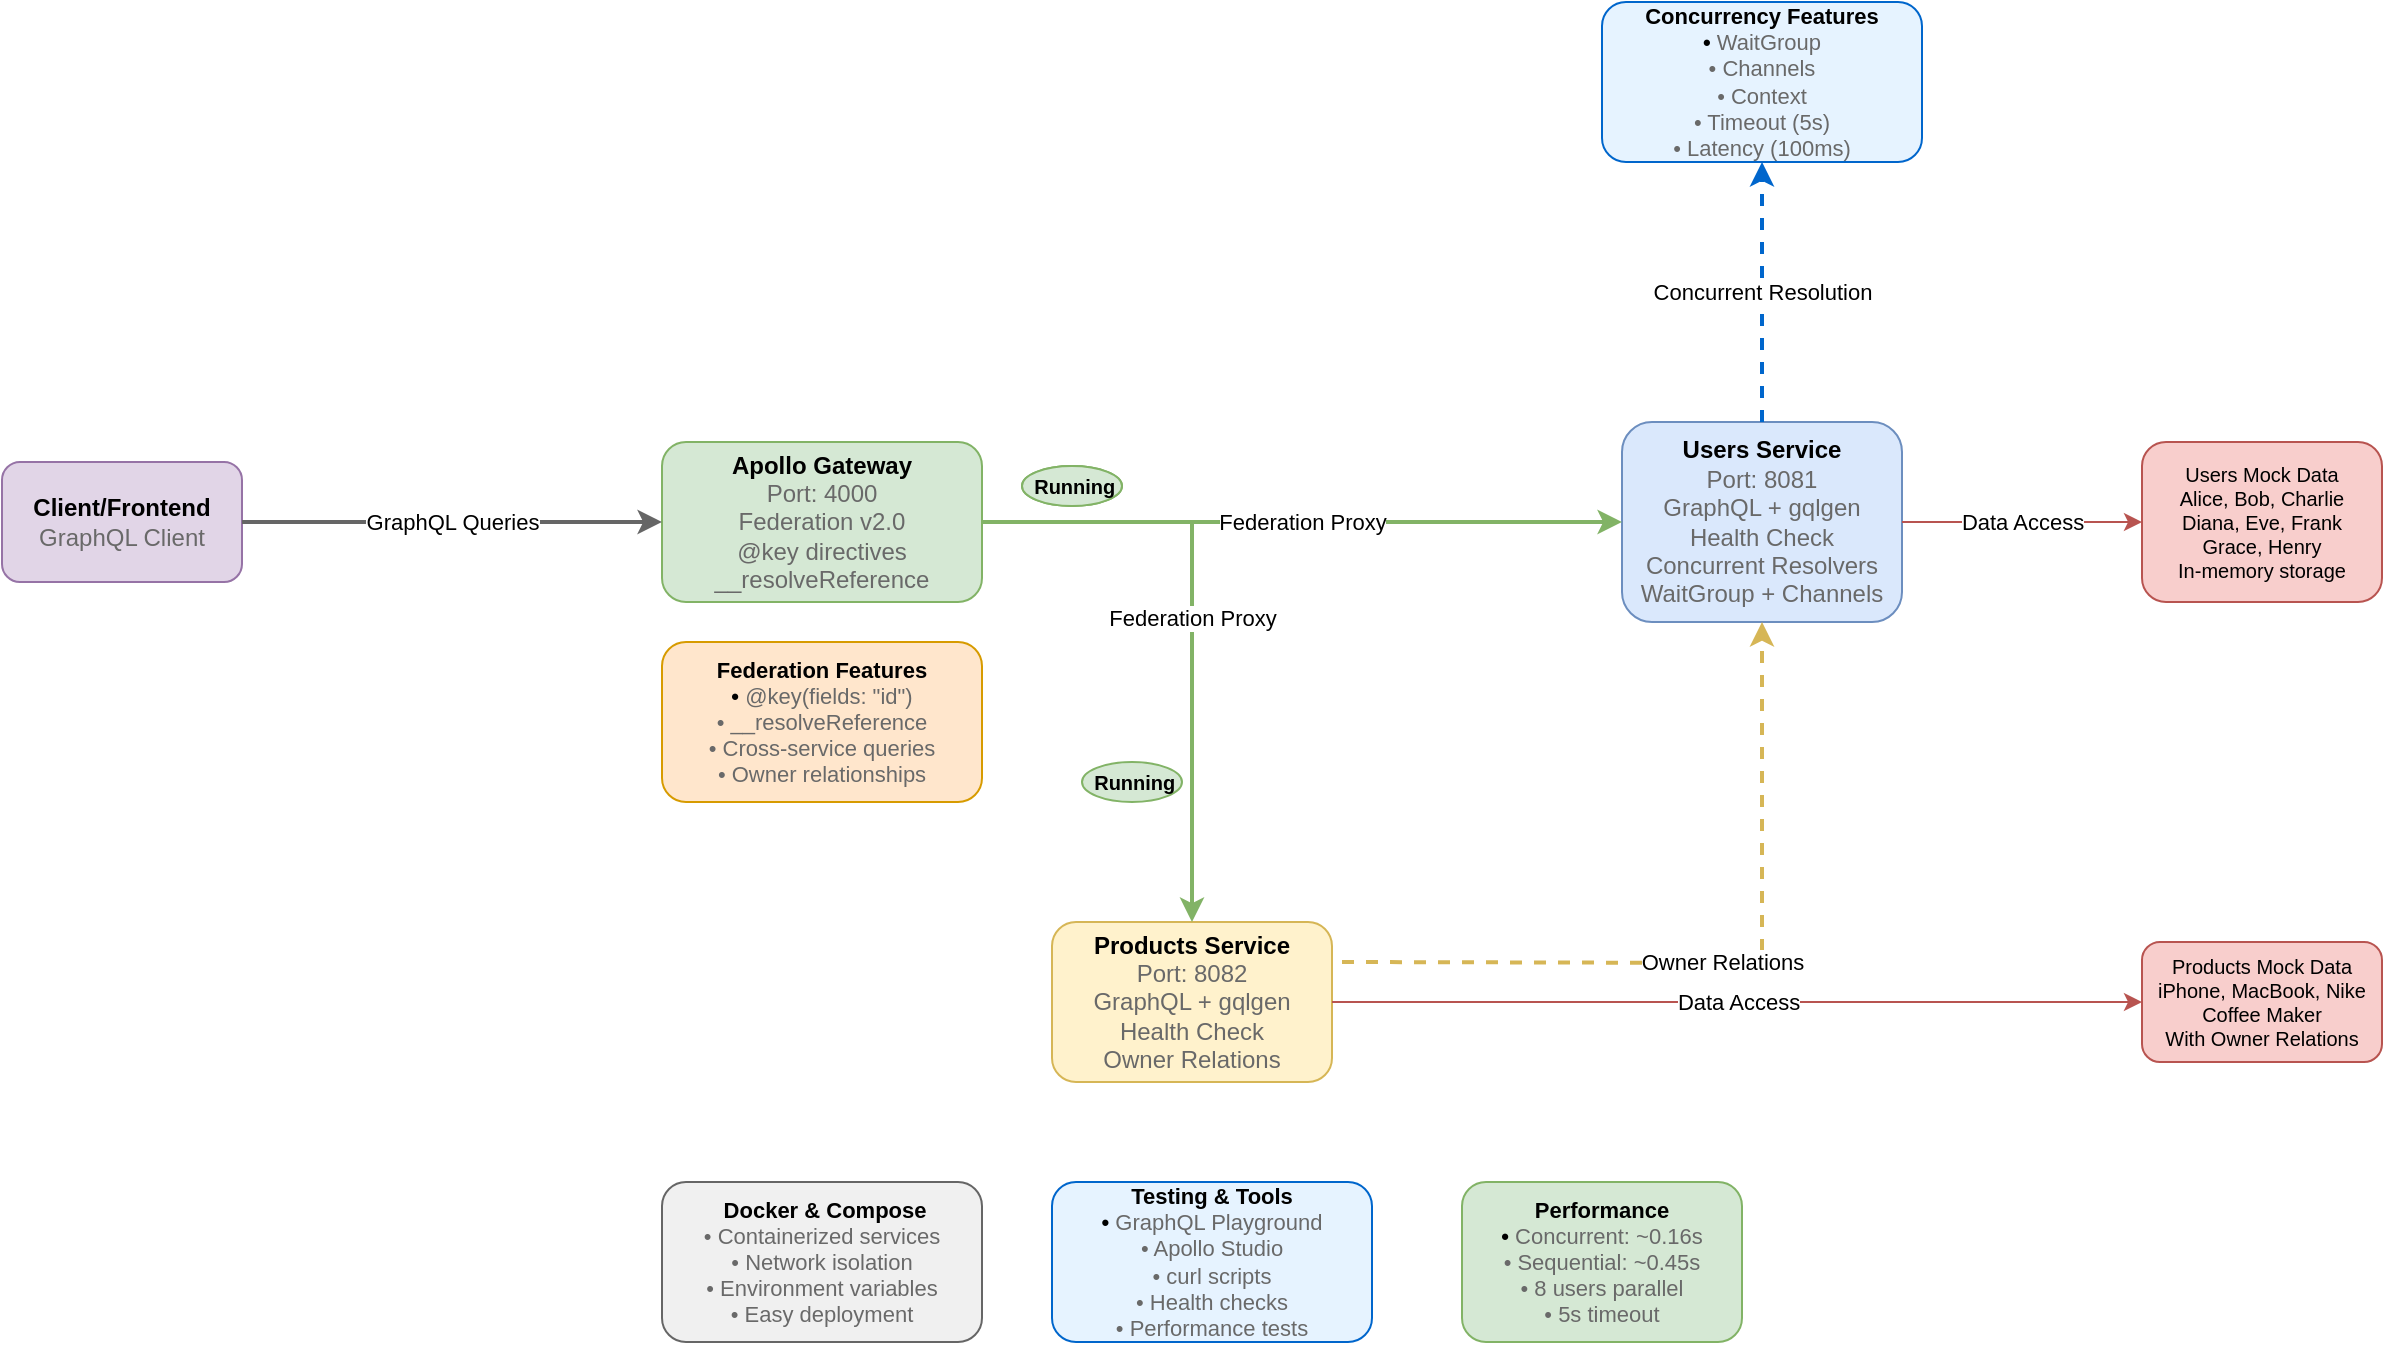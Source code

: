 <mxfile>
    <diagram name="Gofed Architecture" id="gofed-arch">
        <mxGraphModel dx="2106" dy="1442" grid="1" gridSize="10" guides="1" tooltips="1" connect="1" arrows="1" fold="1" page="1" pageScale="1" pageWidth="1169" pageHeight="827" math="0" shadow="0">
            <root>
                <mxCell id="0"/>
                <mxCell id="1" parent="0"/>
                <mxCell id="client" value="Client/Frontend&lt;br&gt;&lt;span style=&quot;font-weight: normal;&quot;&gt;&lt;font style=&quot;color: rgb(105, 105, 105);&quot;&gt;GraphQL &lt;/font&gt;&lt;font style=&quot;color: rgb(105, 105, 105);&quot;&gt;Client&lt;/font&gt;&lt;/span&gt;" style="rounded=1;whiteSpace=wrap;html=1;fillColor=#e1d5e7;strokeColor=#9673a6;fontSize=12;fontStyle=1;" parent="1" vertex="1">
                    <mxGeometry x="-90" y="40" width="120" height="60" as="geometry"/>
                </mxCell>
                <mxCell id="gateway" value="Apollo Gateway&lt;br&gt;&lt;span style=&quot;font-weight: normal;&quot;&gt;&lt;font style=&quot;color: rgb(105, 105, 105);&quot;&gt;Port: 4000&lt;br&gt;Federation v2.0&lt;br&gt;@key directives&lt;br&gt;__resolveReference&lt;/font&gt;&lt;/span&gt;" style="rounded=1;whiteSpace=wrap;html=1;fillColor=#d5e8d4;strokeColor=#82b366;fontSize=12;fontStyle=1;" parent="1" vertex="1">
                    <mxGeometry x="240" y="30" width="160" height="80" as="geometry"/>
                </mxCell>
                <mxCell id="users" value="Users Service&lt;br&gt;&lt;span style=&quot;font-weight: normal;&quot;&gt;&lt;font style=&quot;color: rgb(105, 105, 105);&quot;&gt;Port: 8081&lt;br&gt;GraphQL + gqlgen&lt;br&gt;Health Check&lt;br&gt;Concurrent Resolvers&lt;br&gt;WaitGroup + Channels&lt;/font&gt;&lt;/span&gt;" style="rounded=1;whiteSpace=wrap;html=1;fillColor=#dae8fc;strokeColor=#6c8ebf;fontSize=12;fontStyle=1;" parent="1" vertex="1">
                    <mxGeometry x="720" y="20" width="140" height="100" as="geometry"/>
                </mxCell>
                <mxCell id="products" value="Products Service&lt;br&gt;&lt;span style=&quot;font-weight: normal;&quot;&gt;&lt;font style=&quot;color: rgb(105, 105, 105);&quot;&gt;Port: 8082&lt;br&gt;GraphQL + gqlgen&lt;br&gt;Health Check&lt;br&gt;Owner Relations&lt;/font&gt;&lt;/span&gt;" style="rounded=1;whiteSpace=wrap;html=1;fillColor=#fff2cc;strokeColor=#d6b656;fontSize=12;fontStyle=1;" parent="1" vertex="1">
                    <mxGeometry x="435" y="270" width="140" height="80" as="geometry"/>
                </mxCell>
                <mxCell id="mock-users" value="Users Mock Data&lt;br&gt;Alice, Bob, Charlie&lt;br&gt;Diana, Eve, Frank&lt;br&gt;Grace, Henry&lt;br&gt;In-memory storage" style="rounded=1;whiteSpace=wrap;html=1;fillColor=#f8cecc;strokeColor=#b85450;fontSize=10;" parent="1" vertex="1">
                    <mxGeometry x="980" y="30" width="120" height="80" as="geometry"/>
                </mxCell>
                <mxCell id="mock-products" value="Products Mock Data&lt;br&gt;iPhone, MacBook, Nike&lt;br&gt;Coffee Maker&lt;br&gt;With Owner Relations" style="rounded=1;whiteSpace=wrap;html=1;fillColor=#f8cecc;strokeColor=#b85450;fontSize=10;" parent="1" vertex="1">
                    <mxGeometry x="980" y="280" width="120" height="60" as="geometry"/>
                </mxCell>
                <mxCell id="federation" value="Federation Features&lt;br&gt;• &lt;span style=&quot;font-weight: normal;&quot;&gt;&lt;font style=&quot;color: rgb(105, 105, 105);&quot;&gt;@key(fields: &quot;id&quot;)&lt;br&gt;• __resolveReference&lt;br&gt;• Cross-service queries&lt;br&gt;• Owner relationships&lt;/font&gt;&lt;/span&gt;" style="rounded=1;whiteSpace=wrap;html=1;fillColor=#ffe6cc;strokeColor=#d79b00;fontSize=11;fontStyle=1;" parent="1" vertex="1">
                    <mxGeometry x="240" y="130" width="160" height="80" as="geometry"/>
                </mxCell>
                <mxCell id="concurrency" value="Concurrency Features&lt;br&gt;• &lt;span style=&quot;font-weight: normal;&quot;&gt;&lt;font style=&quot;color: rgb(105, 105, 105);&quot;&gt;WaitGroup&lt;br&gt;• Channels&lt;br&gt;• Context&lt;br&gt;• Timeout (5s)&lt;br&gt;• Latency (100ms)&lt;/font&gt;&lt;/span&gt;" style="rounded=1;whiteSpace=wrap;html=1;fillColor=#e6f3ff;strokeColor=#0066cc;fontSize=11;fontStyle=1;" parent="1" vertex="1">
                    <mxGeometry x="710" y="-190" width="160" height="80" as="geometry"/>
                </mxCell>
                <mxCell id="testing" value="Testing &amp;amp; Tools&lt;br&gt;•&lt;span style=&quot;font-weight: normal;&quot;&gt;&lt;font style=&quot;color: rgb(105, 105, 105);&quot;&gt; GraphQL Playground&lt;br&gt;• Apollo Studio&lt;br&gt;• curl scripts&lt;br&gt;• Health checks&lt;br&gt;• Performance tests&lt;/font&gt;&lt;/span&gt;" style="rounded=1;whiteSpace=wrap;html=1;fillColor=#e6f3ff;strokeColor=#0066cc;fontSize=11;fontStyle=1;" parent="1" vertex="1">
                    <mxGeometry x="435" y="400" width="160" height="80" as="geometry"/>
                </mxCell>
                <mxCell id="docker" value="&amp;nbsp;Docker &amp;amp; Compose&lt;br&gt;&lt;span style=&quot;font-weight: normal;&quot;&gt;&lt;font style=&quot;color: rgb(105, 105, 105);&quot;&gt;• Containerized services&lt;br&gt;• Network isolation&lt;br&gt;• Environment variables&lt;br&gt;• Easy deployment&lt;/font&gt;&lt;/span&gt;" style="rounded=1;whiteSpace=wrap;html=1;fillColor=#f0f0f0;strokeColor=#666666;fontSize=11;fontStyle=1;" parent="1" vertex="1">
                    <mxGeometry x="240" y="400" width="160" height="80" as="geometry"/>
                </mxCell>
                <mxCell id="conn1" value="GraphQL Queries" style="edgeStyle=orthogonalEdgeStyle;rounded=0;orthogonalLoop=1;jettySize=auto;html=1;strokeColor=#666666;strokeWidth=2;" parent="1" source="client" target="gateway" edge="1">
                    <mxGeometry relative="1" as="geometry"/>
                </mxCell>
                <mxCell id="conn2" value="Federation Proxy" style="edgeStyle=orthogonalEdgeStyle;rounded=0;orthogonalLoop=1;jettySize=auto;html=1;strokeColor=#82b366;strokeWidth=2;" parent="1" source="gateway" target="users" edge="1">
                    <mxGeometry relative="1" as="geometry"/>
                </mxCell>
                <mxCell id="conn3" value="Federation Proxy" style="edgeStyle=orthogonalEdgeStyle;rounded=0;orthogonalLoop=1;jettySize=auto;html=1;strokeColor=#82b366;strokeWidth=2;" parent="1" source="gateway" target="products" edge="1">
                    <mxGeometry relative="1" as="geometry"/>
                </mxCell>
                <mxCell id="conn4" value="Data Access" style="edgeStyle=orthogonalEdgeStyle;rounded=0;orthogonalLoop=1;jettySize=auto;html=1;strokeColor=#b85450;strokeWidth=1;" parent="1" source="users" target="mock-users" edge="1">
                    <mxGeometry relative="1" as="geometry"/>
                </mxCell>
                <mxCell id="conn5" value="Data Access" style="edgeStyle=orthogonalEdgeStyle;rounded=0;orthogonalLoop=1;jettySize=auto;html=1;strokeColor=#b85450;strokeWidth=1;" parent="1" source="products" target="mock-products" edge="1">
                    <mxGeometry relative="1" as="geometry"/>
                </mxCell>
                <mxCell id="conn6" value="Owner Relations" style="edgeStyle=orthogonalEdgeStyle;rounded=0;orthogonalLoop=1;jettySize=auto;html=1;strokeColor=#d6b656;strokeWidth=2;dashed=1;entryX=0.5;entryY=1;entryDx=0;entryDy=0;" parent="1" target="users" edge="1">
                    <mxGeometry relative="1" as="geometry">
                        <mxPoint x="580" y="290" as="sourcePoint"/>
                    </mxGeometry>
                </mxCell>
                <mxCell id="conn7" value="Concurrent Resolution" style="edgeStyle=orthogonalEdgeStyle;rounded=0;orthogonalLoop=1;jettySize=auto;html=1;strokeColor=#0066cc;strokeWidth=2;dashed=1;exitX=0.5;exitY=0;exitDx=0;exitDy=0;" parent="1" source="users" target="concurrency" edge="1">
                    <mxGeometry relative="1" as="geometry"/>
                </mxCell>
                <mxCell id="status1" value="&amp;nbsp;Running" style="ellipse;whiteSpace=wrap;html=1;fillColor=#d5e8d4;strokeColor=#82b366;fontSize=10;fontStyle=1;" parent="1" vertex="1">
                    <mxGeometry x="420" y="42" width="50" height="20" as="geometry"/>
                </mxCell>
                <mxCell id="status2" value="&amp;nbsp;Running" style="ellipse;whiteSpace=wrap;html=1;fillColor=#d5e8d4;strokeColor=#82b366;fontSize=10;fontStyle=1;" parent="1" vertex="1">
                    <mxGeometry x="450" y="190" width="50" height="20" as="geometry"/>
                </mxCell>
                <mxCell id="status3" value="&amp;nbsp;Running" style="ellipse;whiteSpace=wrap;html=1;fillColor=#d5e8d4;strokeColor=#82b366;fontSize=10;fontStyle=1;" parent="1" vertex="1">
                    <mxGeometry x="420" y="42" width="50" height="20" as="geometry"/>
                </mxCell>
                <mxCell id="performance" value="Performance&lt;br&gt;• &lt;span style=&quot;font-weight: normal;&quot;&gt;&lt;font style=&quot;color: rgb(105, 105, 105);&quot;&gt;Concurrent: ~0.16s&lt;br&gt;• Sequential: ~0.45s&lt;br&gt;• 8 users parallel&lt;br&gt;• 5s timeout&lt;/font&gt;&lt;/span&gt;" style="rounded=1;whiteSpace=wrap;html=1;fillColor=#d5e8d4;strokeColor=#82b366;fontSize=11;fontStyle=1;" parent="1" vertex="1">
                    <mxGeometry x="640" y="400" width="140" height="80" as="geometry"/>
                </mxCell>
            </root>
        </mxGraphModel>
    </diagram>
</mxfile>
